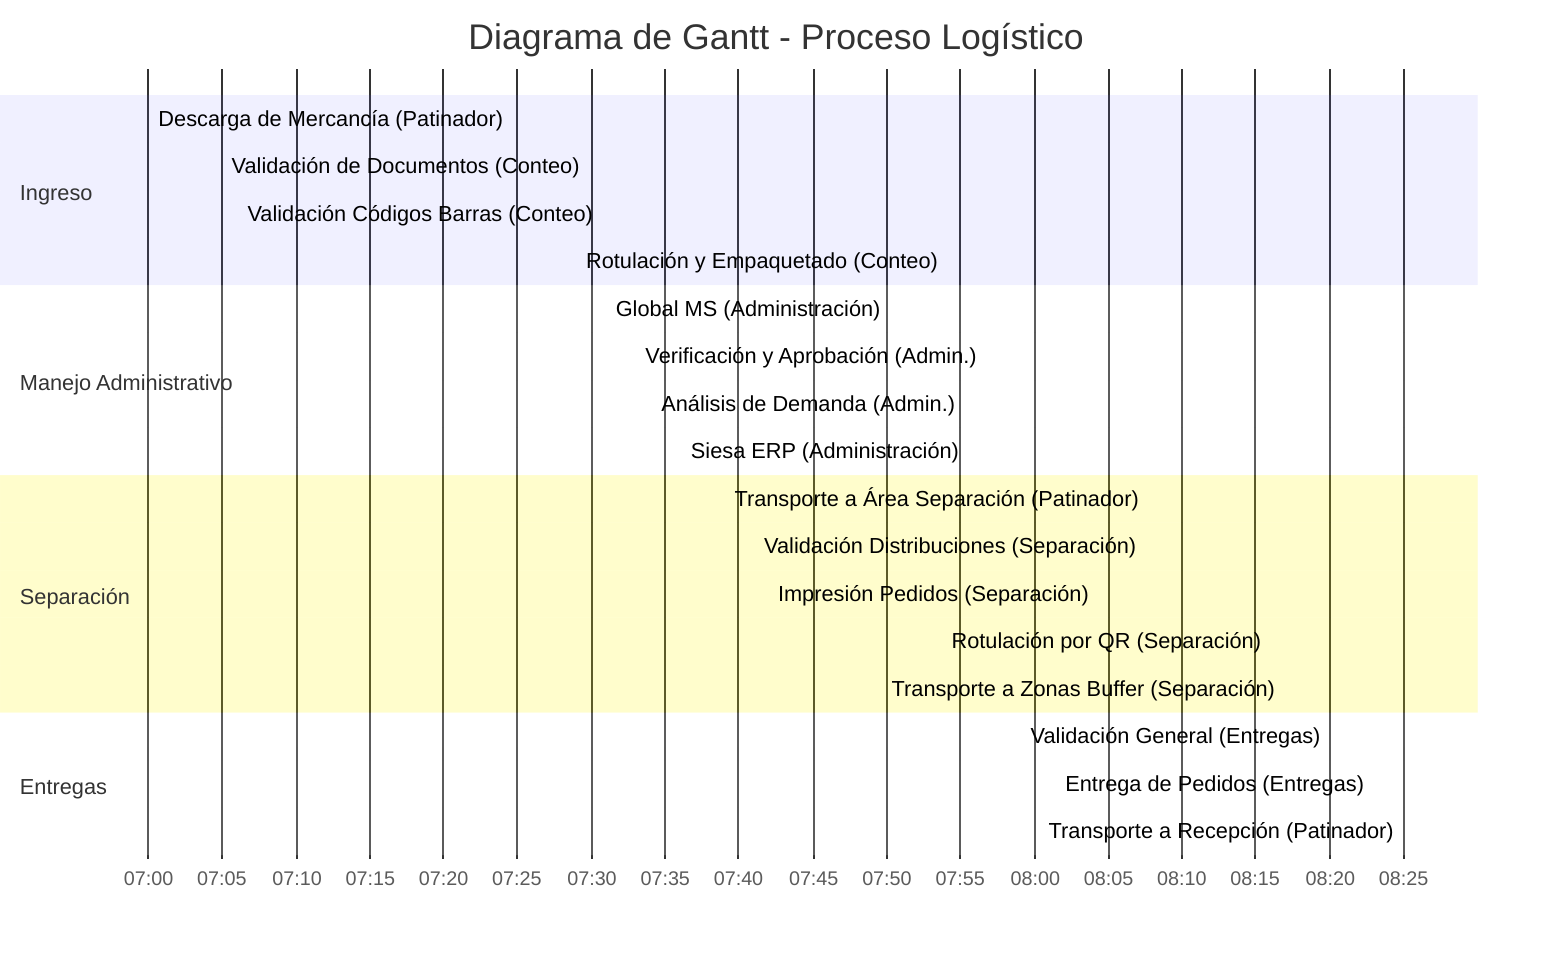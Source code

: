 gantt
    title Diagrama de Gantt - Proceso Logístico
    dateFormat  HH:mm
    axisFormat %H:%M
    tickInterval 10minutes

    section Ingreso
    Descarga de Mercancía (Patinador)      :active, 07:00, 5min
    Validación de Documentos (Conteo)       :active, 07:05, 1min
    Validación Códigos Barras (Conteo)      :active, 07:06, 23min
    Rotulación y Empaquetado (Conteo)       :active, 07:29, 2min

    section Manejo Administrativo
    Global MS (Administración)             :active, 07:31, 2min
    Verificación y Aprobación (Admin.)      :active, 07:33, 1min
    Análisis de Demanda (Admin.)            :active, 07:34, 2min
    Siesa ERP (Administración)             :active, 07:36, 3min

    section Separación
    Transporte a Área Separación (Patinador) :active, 07:39, 2min
    Validación Distribuciones (Separación)   :active, 07:41, 1min
    Impresión Pedidos (Separación)           :active, 07:42, 34min
    Rotulación por QR (Separación)          :active, 08:16, 1min
    Transporte a Zonas Buffer (Separación)   :active, 08:17, 3min

    section Entregas
    Validación General (Entregas)           :active, 08:20, 3min
    Entrega de Pedidos (Entregas)           :active, 08:23, 2min
    Transporte a Recepción (Patinador)      :active, 08:25, 2min